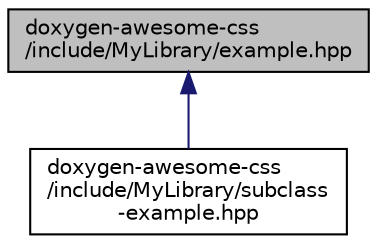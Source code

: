digraph "doxygen-awesome-css/include/MyLibrary/example.hpp"
{
 // LATEX_PDF_SIZE
  bgcolor="transparent";
  edge [fontname="Helvetica",fontsize="10",labelfontname="Helvetica",labelfontsize="10"];
  node [fontname="Helvetica",fontsize="10",shape=record];
  Node1 [label="doxygen-awesome-css\l/include/MyLibrary/example.hpp",height=0.2,width=0.4,color="black", fillcolor="grey75", style="filled", fontcolor="black",tooltip=" "];
  Node1 -> Node2 [dir="back",color="midnightblue",fontsize="10",style="solid",fontname="Helvetica"];
  Node2 [label="doxygen-awesome-css\l/include/MyLibrary/subclass\l-example.hpp",height=0.2,width=0.4,color="black",URL="$subclass-example_8hpp.html",tooltip=" "];
}
